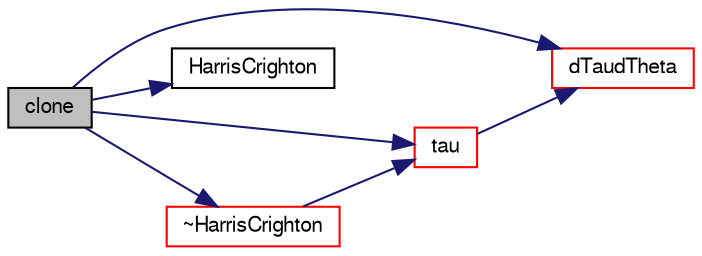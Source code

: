 digraph "clone"
{
  bgcolor="transparent";
  edge [fontname="FreeSans",fontsize="10",labelfontname="FreeSans",labelfontsize="10"];
  node [fontname="FreeSans",fontsize="10",shape=record];
  rankdir="LR";
  Node18 [label="clone",height=0.2,width=0.4,color="black", fillcolor="grey75", style="filled", fontcolor="black"];
  Node18 -> Node19 [color="midnightblue",fontsize="10",style="solid",fontname="FreeSans"];
  Node19 [label="dTaudTheta",height=0.2,width=0.4,color="red",URL="$a24266.html#a9d326c9d0293a0872ca85acf4784a7a6",tooltip="Collision stress derivaive w.r.t. the volume fraction. "];
  Node18 -> Node25 [color="midnightblue",fontsize="10",style="solid",fontname="FreeSans"];
  Node25 [label="HarrisCrighton",height=0.2,width=0.4,color="black",URL="$a24266.html#a7558bdc1aea15ac3e9ce89da3b4556a6",tooltip="Constructors. "];
  Node18 -> Node26 [color="midnightblue",fontsize="10",style="solid",fontname="FreeSans"];
  Node26 [label="tau",height=0.2,width=0.4,color="red",URL="$a24266.html#a44ea6a7ec2a1e2f86ef925e0f78efc09",tooltip="Member Functions. "];
  Node26 -> Node19 [color="midnightblue",fontsize="10",style="solid",fontname="FreeSans"];
  Node18 -> Node27 [color="midnightblue",fontsize="10",style="solid",fontname="FreeSans"];
  Node27 [label="~HarrisCrighton",height=0.2,width=0.4,color="red",URL="$a24266.html#a10ac9de74b3837cf9f6240f77be760ca",tooltip="Destructor. "];
  Node27 -> Node26 [color="midnightblue",fontsize="10",style="solid",fontname="FreeSans"];
}
